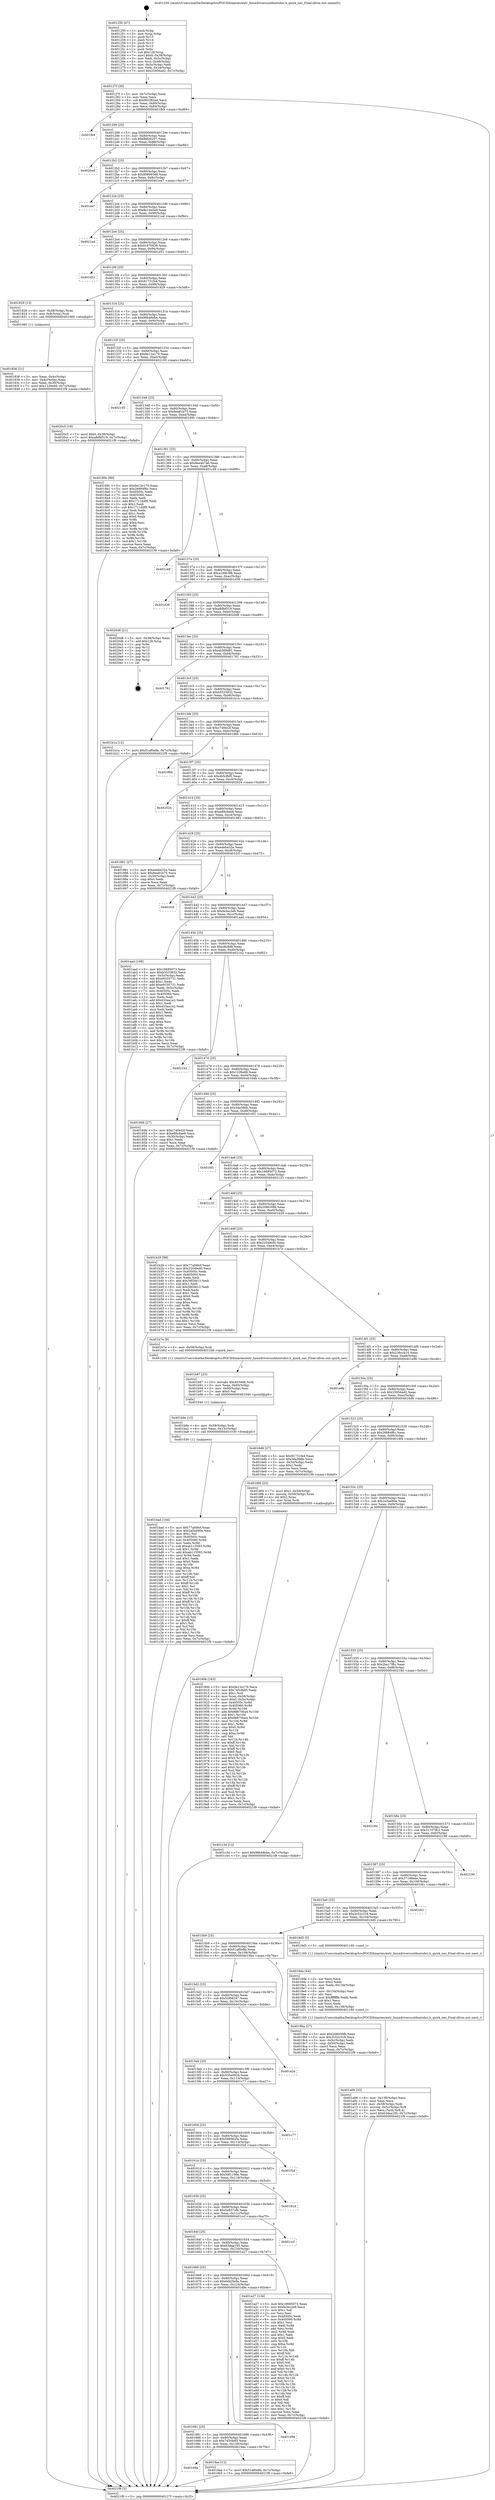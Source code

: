 digraph "0x401250" {
  label = "0x401250 (/mnt/c/Users/mathe/Desktop/tcc/POCII/binaries/extr_linuxdriversusbhostohci.h_quirk_nec_Final-ollvm.out::main(0))"
  labelloc = "t"
  node[shape=record]

  Entry [label="",width=0.3,height=0.3,shape=circle,fillcolor=black,style=filled]
  "0x40127f" [label="{
     0x40127f [26]\l
     | [instrs]\l
     &nbsp;&nbsp;0x40127f \<+3\>: mov -0x7c(%rbp),%eax\l
     &nbsp;&nbsp;0x401282 \<+2\>: mov %eax,%ecx\l
     &nbsp;&nbsp;0x401284 \<+6\>: sub $0x801f82ed,%ecx\l
     &nbsp;&nbsp;0x40128a \<+3\>: mov %eax,-0x80(%rbp)\l
     &nbsp;&nbsp;0x40128d \<+6\>: mov %ecx,-0x84(%rbp)\l
     &nbsp;&nbsp;0x401293 \<+6\>: je 0000000000401fb9 \<main+0xd69\>\l
  }"]
  "0x401fb9" [label="{
     0x401fb9\l
  }", style=dashed]
  "0x401299" [label="{
     0x401299 [25]\l
     | [instrs]\l
     &nbsp;&nbsp;0x401299 \<+5\>: jmp 000000000040129e \<main+0x4e\>\l
     &nbsp;&nbsp;0x40129e \<+3\>: mov -0x80(%rbp),%eax\l
     &nbsp;&nbsp;0x4012a1 \<+5\>: sub $0x86f26207,%eax\l
     &nbsp;&nbsp;0x4012a6 \<+6\>: mov %eax,-0x88(%rbp)\l
     &nbsp;&nbsp;0x4012ac \<+6\>: je 00000000004020ed \<main+0xe9d\>\l
  }"]
  Exit [label="",width=0.3,height=0.3,shape=circle,fillcolor=black,style=filled,peripheries=2]
  "0x4020ed" [label="{
     0x4020ed\l
  }", style=dashed]
  "0x4012b2" [label="{
     0x4012b2 [25]\l
     | [instrs]\l
     &nbsp;&nbsp;0x4012b2 \<+5\>: jmp 00000000004012b7 \<main+0x67\>\l
     &nbsp;&nbsp;0x4012b7 \<+3\>: mov -0x80(%rbp),%eax\l
     &nbsp;&nbsp;0x4012ba \<+5\>: sub $0x898993d8,%eax\l
     &nbsp;&nbsp;0x4012bf \<+6\>: mov %eax,-0x8c(%rbp)\l
     &nbsp;&nbsp;0x4012c5 \<+6\>: je 0000000000401ea7 \<main+0xc57\>\l
  }"]
  "0x401bad" [label="{
     0x401bad [144]\l
     | [instrs]\l
     &nbsp;&nbsp;0x401bad \<+5\>: mov $0x77af49cf,%eax\l
     &nbsp;&nbsp;0x401bb2 \<+5\>: mov $0x2a5a490e,%esi\l
     &nbsp;&nbsp;0x401bb7 \<+2\>: mov $0x1,%cl\l
     &nbsp;&nbsp;0x401bb9 \<+7\>: mov 0x40505c,%edx\l
     &nbsp;&nbsp;0x401bc0 \<+8\>: mov 0x405060,%r8d\l
     &nbsp;&nbsp;0x401bc8 \<+3\>: mov %edx,%r9d\l
     &nbsp;&nbsp;0x401bcb \<+7\>: sub $0xab115593,%r9d\l
     &nbsp;&nbsp;0x401bd2 \<+4\>: sub $0x1,%r9d\l
     &nbsp;&nbsp;0x401bd6 \<+7\>: add $0xab115593,%r9d\l
     &nbsp;&nbsp;0x401bdd \<+4\>: imul %r9d,%edx\l
     &nbsp;&nbsp;0x401be1 \<+3\>: and $0x1,%edx\l
     &nbsp;&nbsp;0x401be4 \<+3\>: cmp $0x0,%edx\l
     &nbsp;&nbsp;0x401be7 \<+4\>: sete %r10b\l
     &nbsp;&nbsp;0x401beb \<+4\>: cmp $0xa,%r8d\l
     &nbsp;&nbsp;0x401bef \<+4\>: setl %r11b\l
     &nbsp;&nbsp;0x401bf3 \<+3\>: mov %r10b,%bl\l
     &nbsp;&nbsp;0x401bf6 \<+3\>: xor $0xff,%bl\l
     &nbsp;&nbsp;0x401bf9 \<+3\>: mov %r11b,%r14b\l
     &nbsp;&nbsp;0x401bfc \<+4\>: xor $0xff,%r14b\l
     &nbsp;&nbsp;0x401c00 \<+3\>: xor $0x1,%cl\l
     &nbsp;&nbsp;0x401c03 \<+3\>: mov %bl,%r15b\l
     &nbsp;&nbsp;0x401c06 \<+4\>: and $0xff,%r15b\l
     &nbsp;&nbsp;0x401c0a \<+3\>: and %cl,%r10b\l
     &nbsp;&nbsp;0x401c0d \<+3\>: mov %r14b,%r12b\l
     &nbsp;&nbsp;0x401c10 \<+4\>: and $0xff,%r12b\l
     &nbsp;&nbsp;0x401c14 \<+3\>: and %cl,%r11b\l
     &nbsp;&nbsp;0x401c17 \<+3\>: or %r10b,%r15b\l
     &nbsp;&nbsp;0x401c1a \<+3\>: or %r11b,%r12b\l
     &nbsp;&nbsp;0x401c1d \<+3\>: xor %r12b,%r15b\l
     &nbsp;&nbsp;0x401c20 \<+3\>: or %r14b,%bl\l
     &nbsp;&nbsp;0x401c23 \<+3\>: xor $0xff,%bl\l
     &nbsp;&nbsp;0x401c26 \<+3\>: or $0x1,%cl\l
     &nbsp;&nbsp;0x401c29 \<+2\>: and %cl,%bl\l
     &nbsp;&nbsp;0x401c2b \<+3\>: or %bl,%r15b\l
     &nbsp;&nbsp;0x401c2e \<+4\>: test $0x1,%r15b\l
     &nbsp;&nbsp;0x401c32 \<+3\>: cmovne %esi,%eax\l
     &nbsp;&nbsp;0x401c35 \<+3\>: mov %eax,-0x7c(%rbp)\l
     &nbsp;&nbsp;0x401c38 \<+5\>: jmp 00000000004021f9 \<main+0xfa9\>\l
  }"]
  "0x401ea7" [label="{
     0x401ea7\l
  }", style=dashed]
  "0x4012cb" [label="{
     0x4012cb [25]\l
     | [instrs]\l
     &nbsp;&nbsp;0x4012cb \<+5\>: jmp 00000000004012d0 \<main+0x80\>\l
     &nbsp;&nbsp;0x4012d0 \<+3\>: mov -0x80(%rbp),%eax\l
     &nbsp;&nbsp;0x4012d3 \<+5\>: sub $0x8e14e5e9,%eax\l
     &nbsp;&nbsp;0x4012d8 \<+6\>: mov %eax,-0x90(%rbp)\l
     &nbsp;&nbsp;0x4012de \<+6\>: je 00000000004021ed \<main+0xf9d\>\l
  }"]
  "0x401b9e" [label="{
     0x401b9e [15]\l
     | [instrs]\l
     &nbsp;&nbsp;0x401b9e \<+4\>: mov -0x58(%rbp),%rdi\l
     &nbsp;&nbsp;0x401ba2 \<+6\>: mov %eax,-0x13c(%rbp)\l
     &nbsp;&nbsp;0x401ba8 \<+5\>: call 0000000000401030 \<free@plt\>\l
     | [calls]\l
     &nbsp;&nbsp;0x401030 \{1\} (unknown)\l
  }"]
  "0x4021ed" [label="{
     0x4021ed\l
  }", style=dashed]
  "0x4012e4" [label="{
     0x4012e4 [25]\l
     | [instrs]\l
     &nbsp;&nbsp;0x4012e4 \<+5\>: jmp 00000000004012e9 \<main+0x99\>\l
     &nbsp;&nbsp;0x4012e9 \<+3\>: mov -0x80(%rbp),%eax\l
     &nbsp;&nbsp;0x4012ec \<+5\>: sub $0x91670939,%eax\l
     &nbsp;&nbsp;0x4012f1 \<+6\>: mov %eax,-0x94(%rbp)\l
     &nbsp;&nbsp;0x4012f7 \<+6\>: je 0000000000401d51 \<main+0xb01\>\l
  }"]
  "0x401b87" [label="{
     0x401b87 [23]\l
     | [instrs]\l
     &nbsp;&nbsp;0x401b87 \<+10\>: movabs $0x4030d6,%rdi\l
     &nbsp;&nbsp;0x401b91 \<+3\>: mov %eax,-0x60(%rbp)\l
     &nbsp;&nbsp;0x401b94 \<+3\>: mov -0x60(%rbp),%esi\l
     &nbsp;&nbsp;0x401b97 \<+2\>: mov $0x0,%al\l
     &nbsp;&nbsp;0x401b99 \<+5\>: call 0000000000401040 \<printf@plt\>\l
     | [calls]\l
     &nbsp;&nbsp;0x401040 \{1\} (unknown)\l
  }"]
  "0x401d51" [label="{
     0x401d51\l
  }", style=dashed]
  "0x4012fd" [label="{
     0x4012fd [25]\l
     | [instrs]\l
     &nbsp;&nbsp;0x4012fd \<+5\>: jmp 0000000000401302 \<main+0xb2\>\l
     &nbsp;&nbsp;0x401302 \<+3\>: mov -0x80(%rbp),%eax\l
     &nbsp;&nbsp;0x401305 \<+5\>: sub $0x91731fe4,%eax\l
     &nbsp;&nbsp;0x40130a \<+6\>: mov %eax,-0x98(%rbp)\l
     &nbsp;&nbsp;0x401310 \<+6\>: je 0000000000401829 \<main+0x5d9\>\l
  }"]
  "0x401a06" [label="{
     0x401a06 [33]\l
     | [instrs]\l
     &nbsp;&nbsp;0x401a06 \<+6\>: mov -0x138(%rbp),%ecx\l
     &nbsp;&nbsp;0x401a0c \<+3\>: imul %eax,%ecx\l
     &nbsp;&nbsp;0x401a0f \<+4\>: mov -0x58(%rbp),%rdi\l
     &nbsp;&nbsp;0x401a13 \<+4\>: movslq -0x5c(%rbp),%r8\l
     &nbsp;&nbsp;0x401a17 \<+4\>: mov %ecx,(%rdi,%r8,4)\l
     &nbsp;&nbsp;0x401a1b \<+7\>: movl $0x63daa195,-0x7c(%rbp)\l
     &nbsp;&nbsp;0x401a22 \<+5\>: jmp 00000000004021f9 \<main+0xfa9\>\l
  }"]
  "0x401829" [label="{
     0x401829 [13]\l
     | [instrs]\l
     &nbsp;&nbsp;0x401829 \<+4\>: mov -0x48(%rbp),%rax\l
     &nbsp;&nbsp;0x40182d \<+4\>: mov 0x8(%rax),%rdi\l
     &nbsp;&nbsp;0x401831 \<+5\>: call 0000000000401060 \<atoi@plt\>\l
     | [calls]\l
     &nbsp;&nbsp;0x401060 \{1\} (unknown)\l
  }"]
  "0x401316" [label="{
     0x401316 [25]\l
     | [instrs]\l
     &nbsp;&nbsp;0x401316 \<+5\>: jmp 000000000040131b \<main+0xcb\>\l
     &nbsp;&nbsp;0x40131b \<+3\>: mov -0x80(%rbp),%eax\l
     &nbsp;&nbsp;0x40131e \<+5\>: sub $0x98b48ebe,%eax\l
     &nbsp;&nbsp;0x401323 \<+6\>: mov %eax,-0x9c(%rbp)\l
     &nbsp;&nbsp;0x401329 \<+6\>: je 00000000004020c5 \<main+0xe75\>\l
  }"]
  "0x4019da" [label="{
     0x4019da [44]\l
     | [instrs]\l
     &nbsp;&nbsp;0x4019da \<+2\>: xor %ecx,%ecx\l
     &nbsp;&nbsp;0x4019dc \<+5\>: mov $0x2,%edx\l
     &nbsp;&nbsp;0x4019e1 \<+6\>: mov %edx,-0x134(%rbp)\l
     &nbsp;&nbsp;0x4019e7 \<+1\>: cltd\l
     &nbsp;&nbsp;0x4019e8 \<+6\>: mov -0x134(%rbp),%esi\l
     &nbsp;&nbsp;0x4019ee \<+2\>: idiv %esi\l
     &nbsp;&nbsp;0x4019f0 \<+6\>: imul $0xfffffffe,%edx,%edx\l
     &nbsp;&nbsp;0x4019f6 \<+3\>: sub $0x1,%ecx\l
     &nbsp;&nbsp;0x4019f9 \<+2\>: sub %ecx,%edx\l
     &nbsp;&nbsp;0x4019fb \<+6\>: mov %edx,-0x138(%rbp)\l
     &nbsp;&nbsp;0x401a01 \<+5\>: call 0000000000401160 \<next_i\>\l
     | [calls]\l
     &nbsp;&nbsp;0x401160 \{1\} (/mnt/c/Users/mathe/Desktop/tcc/POCII/binaries/extr_linuxdriversusbhostohci.h_quirk_nec_Final-ollvm.out::next_i)\l
  }"]
  "0x4020c5" [label="{
     0x4020c5 [19]\l
     | [instrs]\l
     &nbsp;&nbsp;0x4020c5 \<+7\>: movl $0x0,-0x38(%rbp)\l
     &nbsp;&nbsp;0x4020cc \<+7\>: movl $0xa8dbf519,-0x7c(%rbp)\l
     &nbsp;&nbsp;0x4020d3 \<+5\>: jmp 00000000004021f9 \<main+0xfa9\>\l
  }"]
  "0x40132f" [label="{
     0x40132f [25]\l
     | [instrs]\l
     &nbsp;&nbsp;0x40132f \<+5\>: jmp 0000000000401334 \<main+0xe4\>\l
     &nbsp;&nbsp;0x401334 \<+3\>: mov -0x80(%rbp),%eax\l
     &nbsp;&nbsp;0x401337 \<+5\>: sub $0x9e12e179,%eax\l
     &nbsp;&nbsp;0x40133c \<+6\>: mov %eax,-0xa0(%rbp)\l
     &nbsp;&nbsp;0x401342 \<+6\>: je 0000000000402105 \<main+0xeb5\>\l
  }"]
  "0x40169a" [label="{
     0x40169a\l
  }", style=dashed]
  "0x402105" [label="{
     0x402105\l
  }", style=dashed]
  "0x401348" [label="{
     0x401348 [25]\l
     | [instrs]\l
     &nbsp;&nbsp;0x401348 \<+5\>: jmp 000000000040134d \<main+0xfd\>\l
     &nbsp;&nbsp;0x40134d \<+3\>: mov -0x80(%rbp),%eax\l
     &nbsp;&nbsp;0x401350 \<+5\>: sub $0x9ea81b75,%eax\l
     &nbsp;&nbsp;0x401355 \<+6\>: mov %eax,-0xa4(%rbp)\l
     &nbsp;&nbsp;0x40135b \<+6\>: je 000000000040189c \<main+0x64c\>\l
  }"]
  "0x4019ae" [label="{
     0x4019ae [12]\l
     | [instrs]\l
     &nbsp;&nbsp;0x4019ae \<+7\>: movl $0x51af0e8b,-0x7c(%rbp)\l
     &nbsp;&nbsp;0x4019b5 \<+5\>: jmp 00000000004021f9 \<main+0xfa9\>\l
  }"]
  "0x40189c" [label="{
     0x40189c [88]\l
     | [instrs]\l
     &nbsp;&nbsp;0x40189c \<+5\>: mov $0x9e12e179,%eax\l
     &nbsp;&nbsp;0x4018a1 \<+5\>: mov $0x26884f6c,%ecx\l
     &nbsp;&nbsp;0x4018a6 \<+7\>: mov 0x40505c,%edx\l
     &nbsp;&nbsp;0x4018ad \<+7\>: mov 0x405060,%esi\l
     &nbsp;&nbsp;0x4018b4 \<+2\>: mov %edx,%edi\l
     &nbsp;&nbsp;0x4018b6 \<+6\>: add $0x1711ddf9,%edi\l
     &nbsp;&nbsp;0x4018bc \<+3\>: sub $0x1,%edi\l
     &nbsp;&nbsp;0x4018bf \<+6\>: sub $0x1711ddf9,%edi\l
     &nbsp;&nbsp;0x4018c5 \<+3\>: imul %edi,%edx\l
     &nbsp;&nbsp;0x4018c8 \<+3\>: and $0x1,%edx\l
     &nbsp;&nbsp;0x4018cb \<+3\>: cmp $0x0,%edx\l
     &nbsp;&nbsp;0x4018ce \<+4\>: sete %r8b\l
     &nbsp;&nbsp;0x4018d2 \<+3\>: cmp $0xa,%esi\l
     &nbsp;&nbsp;0x4018d5 \<+4\>: setl %r9b\l
     &nbsp;&nbsp;0x4018d9 \<+3\>: mov %r8b,%r10b\l
     &nbsp;&nbsp;0x4018dc \<+3\>: and %r9b,%r10b\l
     &nbsp;&nbsp;0x4018df \<+3\>: xor %r9b,%r8b\l
     &nbsp;&nbsp;0x4018e2 \<+3\>: or %r8b,%r10b\l
     &nbsp;&nbsp;0x4018e5 \<+4\>: test $0x1,%r10b\l
     &nbsp;&nbsp;0x4018e9 \<+3\>: cmovne %ecx,%eax\l
     &nbsp;&nbsp;0x4018ec \<+3\>: mov %eax,-0x7c(%rbp)\l
     &nbsp;&nbsp;0x4018ef \<+5\>: jmp 00000000004021f9 \<main+0xfa9\>\l
  }"]
  "0x401361" [label="{
     0x401361 [25]\l
     | [instrs]\l
     &nbsp;&nbsp;0x401361 \<+5\>: jmp 0000000000401366 \<main+0x116\>\l
     &nbsp;&nbsp;0x401366 \<+3\>: mov -0x80(%rbp),%eax\l
     &nbsp;&nbsp;0x401369 \<+5\>: sub $0x9ee4b7a6,%eax\l
     &nbsp;&nbsp;0x40136e \<+6\>: mov %eax,-0xa8(%rbp)\l
     &nbsp;&nbsp;0x401374 \<+6\>: je 0000000000401c49 \<main+0x9f9\>\l
  }"]
  "0x401681" [label="{
     0x401681 [25]\l
     | [instrs]\l
     &nbsp;&nbsp;0x401681 \<+5\>: jmp 0000000000401686 \<main+0x436\>\l
     &nbsp;&nbsp;0x401686 \<+3\>: mov -0x80(%rbp),%eax\l
     &nbsp;&nbsp;0x401689 \<+5\>: sub $0x745cfe85,%eax\l
     &nbsp;&nbsp;0x40168e \<+6\>: mov %eax,-0x128(%rbp)\l
     &nbsp;&nbsp;0x401694 \<+6\>: je 00000000004019ae \<main+0x75e\>\l
  }"]
  "0x401c49" [label="{
     0x401c49\l
  }", style=dashed]
  "0x40137a" [label="{
     0x40137a [25]\l
     | [instrs]\l
     &nbsp;&nbsp;0x40137a \<+5\>: jmp 000000000040137f \<main+0x12f\>\l
     &nbsp;&nbsp;0x40137f \<+3\>: mov -0x80(%rbp),%eax\l
     &nbsp;&nbsp;0x401382 \<+5\>: sub $0xa188b3f8,%eax\l
     &nbsp;&nbsp;0x401387 \<+6\>: mov %eax,-0xac(%rbp)\l
     &nbsp;&nbsp;0x40138d \<+6\>: je 0000000000401d36 \<main+0xae6\>\l
  }"]
  "0x401d9e" [label="{
     0x401d9e\l
  }", style=dashed]
  "0x401d36" [label="{
     0x401d36\l
  }", style=dashed]
  "0x401393" [label="{
     0x401393 [25]\l
     | [instrs]\l
     &nbsp;&nbsp;0x401393 \<+5\>: jmp 0000000000401398 \<main+0x148\>\l
     &nbsp;&nbsp;0x401398 \<+3\>: mov -0x80(%rbp),%eax\l
     &nbsp;&nbsp;0x40139b \<+5\>: sub $0xa8dbf519,%eax\l
     &nbsp;&nbsp;0x4013a0 \<+6\>: mov %eax,-0xb0(%rbp)\l
     &nbsp;&nbsp;0x4013a6 \<+6\>: je 00000000004020d8 \<main+0xe88\>\l
  }"]
  "0x401668" [label="{
     0x401668 [25]\l
     | [instrs]\l
     &nbsp;&nbsp;0x401668 \<+5\>: jmp 000000000040166d \<main+0x41d\>\l
     &nbsp;&nbsp;0x40166d \<+3\>: mov -0x80(%rbp),%eax\l
     &nbsp;&nbsp;0x401670 \<+5\>: sub $0x6d42fe9a,%eax\l
     &nbsp;&nbsp;0x401675 \<+6\>: mov %eax,-0x124(%rbp)\l
     &nbsp;&nbsp;0x40167b \<+6\>: je 0000000000401d9e \<main+0xb4e\>\l
  }"]
  "0x4020d8" [label="{
     0x4020d8 [21]\l
     | [instrs]\l
     &nbsp;&nbsp;0x4020d8 \<+3\>: mov -0x38(%rbp),%eax\l
     &nbsp;&nbsp;0x4020db \<+7\>: add $0x128,%rsp\l
     &nbsp;&nbsp;0x4020e2 \<+1\>: pop %rbx\l
     &nbsp;&nbsp;0x4020e3 \<+2\>: pop %r12\l
     &nbsp;&nbsp;0x4020e5 \<+2\>: pop %r13\l
     &nbsp;&nbsp;0x4020e7 \<+2\>: pop %r14\l
     &nbsp;&nbsp;0x4020e9 \<+2\>: pop %r15\l
     &nbsp;&nbsp;0x4020eb \<+1\>: pop %rbp\l
     &nbsp;&nbsp;0x4020ec \<+1\>: ret\l
  }"]
  "0x4013ac" [label="{
     0x4013ac [25]\l
     | [instrs]\l
     &nbsp;&nbsp;0x4013ac \<+5\>: jmp 00000000004013b1 \<main+0x161\>\l
     &nbsp;&nbsp;0x4013b1 \<+3\>: mov -0x80(%rbp),%eax\l
     &nbsp;&nbsp;0x4013b4 \<+5\>: sub $0xab369d81,%eax\l
     &nbsp;&nbsp;0x4013b9 \<+6\>: mov %eax,-0xb4(%rbp)\l
     &nbsp;&nbsp;0x4013bf \<+6\>: je 0000000000401781 \<main+0x531\>\l
  }"]
  "0x401a27" [label="{
     0x401a27 [134]\l
     | [instrs]\l
     &nbsp;&nbsp;0x401a27 \<+5\>: mov $0x16685073,%eax\l
     &nbsp;&nbsp;0x401a2c \<+5\>: mov $0xfe3ec2e9,%ecx\l
     &nbsp;&nbsp;0x401a31 \<+2\>: mov $0x1,%dl\l
     &nbsp;&nbsp;0x401a33 \<+2\>: xor %esi,%esi\l
     &nbsp;&nbsp;0x401a35 \<+7\>: mov 0x40505c,%edi\l
     &nbsp;&nbsp;0x401a3c \<+8\>: mov 0x405060,%r8d\l
     &nbsp;&nbsp;0x401a44 \<+3\>: sub $0x1,%esi\l
     &nbsp;&nbsp;0x401a47 \<+3\>: mov %edi,%r9d\l
     &nbsp;&nbsp;0x401a4a \<+3\>: add %esi,%r9d\l
     &nbsp;&nbsp;0x401a4d \<+4\>: imul %r9d,%edi\l
     &nbsp;&nbsp;0x401a51 \<+3\>: and $0x1,%edi\l
     &nbsp;&nbsp;0x401a54 \<+3\>: cmp $0x0,%edi\l
     &nbsp;&nbsp;0x401a57 \<+4\>: sete %r10b\l
     &nbsp;&nbsp;0x401a5b \<+4\>: cmp $0xa,%r8d\l
     &nbsp;&nbsp;0x401a5f \<+4\>: setl %r11b\l
     &nbsp;&nbsp;0x401a63 \<+3\>: mov %r10b,%bl\l
     &nbsp;&nbsp;0x401a66 \<+3\>: xor $0xff,%bl\l
     &nbsp;&nbsp;0x401a69 \<+3\>: mov %r11b,%r14b\l
     &nbsp;&nbsp;0x401a6c \<+4\>: xor $0xff,%r14b\l
     &nbsp;&nbsp;0x401a70 \<+3\>: xor $0x0,%dl\l
     &nbsp;&nbsp;0x401a73 \<+3\>: mov %bl,%r15b\l
     &nbsp;&nbsp;0x401a76 \<+4\>: and $0x0,%r15b\l
     &nbsp;&nbsp;0x401a7a \<+3\>: and %dl,%r10b\l
     &nbsp;&nbsp;0x401a7d \<+3\>: mov %r14b,%r12b\l
     &nbsp;&nbsp;0x401a80 \<+4\>: and $0x0,%r12b\l
     &nbsp;&nbsp;0x401a84 \<+3\>: and %dl,%r11b\l
     &nbsp;&nbsp;0x401a87 \<+3\>: or %r10b,%r15b\l
     &nbsp;&nbsp;0x401a8a \<+3\>: or %r11b,%r12b\l
     &nbsp;&nbsp;0x401a8d \<+3\>: xor %r12b,%r15b\l
     &nbsp;&nbsp;0x401a90 \<+3\>: or %r14b,%bl\l
     &nbsp;&nbsp;0x401a93 \<+3\>: xor $0xff,%bl\l
     &nbsp;&nbsp;0x401a96 \<+3\>: or $0x0,%dl\l
     &nbsp;&nbsp;0x401a99 \<+2\>: and %dl,%bl\l
     &nbsp;&nbsp;0x401a9b \<+3\>: or %bl,%r15b\l
     &nbsp;&nbsp;0x401a9e \<+4\>: test $0x1,%r15b\l
     &nbsp;&nbsp;0x401aa2 \<+3\>: cmovne %ecx,%eax\l
     &nbsp;&nbsp;0x401aa5 \<+3\>: mov %eax,-0x7c(%rbp)\l
     &nbsp;&nbsp;0x401aa8 \<+5\>: jmp 00000000004021f9 \<main+0xfa9\>\l
  }"]
  "0x401781" [label="{
     0x401781\l
  }", style=dashed]
  "0x4013c5" [label="{
     0x4013c5 [25]\l
     | [instrs]\l
     &nbsp;&nbsp;0x4013c5 \<+5\>: jmp 00000000004013ca \<main+0x17a\>\l
     &nbsp;&nbsp;0x4013ca \<+3\>: mov -0x80(%rbp),%eax\l
     &nbsp;&nbsp;0x4013cd \<+5\>: sub $0xb5533832,%eax\l
     &nbsp;&nbsp;0x4013d2 \<+6\>: mov %eax,-0xb8(%rbp)\l
     &nbsp;&nbsp;0x4013d8 \<+6\>: je 0000000000401b1a \<main+0x8ca\>\l
  }"]
  "0x40164f" [label="{
     0x40164f [25]\l
     | [instrs]\l
     &nbsp;&nbsp;0x40164f \<+5\>: jmp 0000000000401654 \<main+0x404\>\l
     &nbsp;&nbsp;0x401654 \<+3\>: mov -0x80(%rbp),%eax\l
     &nbsp;&nbsp;0x401657 \<+5\>: sub $0x63daa195,%eax\l
     &nbsp;&nbsp;0x40165c \<+6\>: mov %eax,-0x120(%rbp)\l
     &nbsp;&nbsp;0x401662 \<+6\>: je 0000000000401a27 \<main+0x7d7\>\l
  }"]
  "0x401b1a" [label="{
     0x401b1a [12]\l
     | [instrs]\l
     &nbsp;&nbsp;0x401b1a \<+7\>: movl $0x51af0e8b,-0x7c(%rbp)\l
     &nbsp;&nbsp;0x401b21 \<+5\>: jmp 00000000004021f9 \<main+0xfa9\>\l
  }"]
  "0x4013de" [label="{
     0x4013de [25]\l
     | [instrs]\l
     &nbsp;&nbsp;0x4013de \<+5\>: jmp 00000000004013e3 \<main+0x193\>\l
     &nbsp;&nbsp;0x4013e3 \<+3\>: mov -0x80(%rbp),%eax\l
     &nbsp;&nbsp;0x4013e6 \<+5\>: sub $0xc74f442f,%eax\l
     &nbsp;&nbsp;0x4013eb \<+6\>: mov %eax,-0xbc(%rbp)\l
     &nbsp;&nbsp;0x4013f1 \<+6\>: je 0000000000401866 \<main+0x616\>\l
  }"]
  "0x401ccf" [label="{
     0x401ccf\l
  }", style=dashed]
  "0x401866" [label="{
     0x401866\l
  }", style=dashed]
  "0x4013f7" [label="{
     0x4013f7 [25]\l
     | [instrs]\l
     &nbsp;&nbsp;0x4013f7 \<+5\>: jmp 00000000004013fc \<main+0x1ac\>\l
     &nbsp;&nbsp;0x4013fc \<+3\>: mov -0x80(%rbp),%eax\l
     &nbsp;&nbsp;0x4013ff \<+5\>: sub $0xdb5cfbf5,%eax\l
     &nbsp;&nbsp;0x401404 \<+6\>: mov %eax,-0xc0(%rbp)\l
     &nbsp;&nbsp;0x40140a \<+6\>: je 0000000000402024 \<main+0xdd4\>\l
  }"]
  "0x401636" [label="{
     0x401636 [25]\l
     | [instrs]\l
     &nbsp;&nbsp;0x401636 \<+5\>: jmp 000000000040163b \<main+0x3eb\>\l
     &nbsp;&nbsp;0x40163b \<+3\>: mov -0x80(%rbp),%eax\l
     &nbsp;&nbsp;0x40163e \<+5\>: sub $0x5a937cfb,%eax\l
     &nbsp;&nbsp;0x401643 \<+6\>: mov %eax,-0x11c(%rbp)\l
     &nbsp;&nbsp;0x401649 \<+6\>: je 0000000000401ccf \<main+0xa7f\>\l
  }"]
  "0x402024" [label="{
     0x402024\l
  }", style=dashed]
  "0x401410" [label="{
     0x401410 [25]\l
     | [instrs]\l
     &nbsp;&nbsp;0x401410 \<+5\>: jmp 0000000000401415 \<main+0x1c5\>\l
     &nbsp;&nbsp;0x401415 \<+3\>: mov -0x80(%rbp),%eax\l
     &nbsp;&nbsp;0x401418 \<+5\>: sub $0xe89c8ae8,%eax\l
     &nbsp;&nbsp;0x40141d \<+6\>: mov %eax,-0xc4(%rbp)\l
     &nbsp;&nbsp;0x401423 \<+6\>: je 0000000000401881 \<main+0x631\>\l
  }"]
  "0x40181d" [label="{
     0x40181d\l
  }", style=dashed]
  "0x401881" [label="{
     0x401881 [27]\l
     | [instrs]\l
     &nbsp;&nbsp;0x401881 \<+5\>: mov $0xedeb432e,%eax\l
     &nbsp;&nbsp;0x401886 \<+5\>: mov $0x9ea81b75,%ecx\l
     &nbsp;&nbsp;0x40188b \<+3\>: mov -0x30(%rbp),%edx\l
     &nbsp;&nbsp;0x40188e \<+3\>: cmp $0x0,%edx\l
     &nbsp;&nbsp;0x401891 \<+3\>: cmove %ecx,%eax\l
     &nbsp;&nbsp;0x401894 \<+3\>: mov %eax,-0x7c(%rbp)\l
     &nbsp;&nbsp;0x401897 \<+5\>: jmp 00000000004021f9 \<main+0xfa9\>\l
  }"]
  "0x401429" [label="{
     0x401429 [25]\l
     | [instrs]\l
     &nbsp;&nbsp;0x401429 \<+5\>: jmp 000000000040142e \<main+0x1de\>\l
     &nbsp;&nbsp;0x40142e \<+3\>: mov -0x80(%rbp),%eax\l
     &nbsp;&nbsp;0x401431 \<+5\>: sub $0xedeb432e,%eax\l
     &nbsp;&nbsp;0x401436 \<+6\>: mov %eax,-0xc8(%rbp)\l
     &nbsp;&nbsp;0x40143c \<+6\>: je 0000000000401fc5 \<main+0xd75\>\l
  }"]
  "0x40161d" [label="{
     0x40161d [25]\l
     | [instrs]\l
     &nbsp;&nbsp;0x40161d \<+5\>: jmp 0000000000401622 \<main+0x3d2\>\l
     &nbsp;&nbsp;0x401622 \<+3\>: mov -0x80(%rbp),%eax\l
     &nbsp;&nbsp;0x401625 \<+5\>: sub $0x59f1198e,%eax\l
     &nbsp;&nbsp;0x40162a \<+6\>: mov %eax,-0x118(%rbp)\l
     &nbsp;&nbsp;0x401630 \<+6\>: je 000000000040181d \<main+0x5cd\>\l
  }"]
  "0x401fc5" [label="{
     0x401fc5\l
  }", style=dashed]
  "0x401442" [label="{
     0x401442 [25]\l
     | [instrs]\l
     &nbsp;&nbsp;0x401442 \<+5\>: jmp 0000000000401447 \<main+0x1f7\>\l
     &nbsp;&nbsp;0x401447 \<+3\>: mov -0x80(%rbp),%eax\l
     &nbsp;&nbsp;0x40144a \<+5\>: sub $0xfe3ec2e9,%eax\l
     &nbsp;&nbsp;0x40144f \<+6\>: mov %eax,-0xcc(%rbp)\l
     &nbsp;&nbsp;0x401455 \<+6\>: je 0000000000401aad \<main+0x85d\>\l
  }"]
  "0x401f2d" [label="{
     0x401f2d\l
  }", style=dashed]
  "0x401aad" [label="{
     0x401aad [109]\l
     | [instrs]\l
     &nbsp;&nbsp;0x401aad \<+5\>: mov $0x16685073,%eax\l
     &nbsp;&nbsp;0x401ab2 \<+5\>: mov $0xb5533832,%ecx\l
     &nbsp;&nbsp;0x401ab7 \<+3\>: mov -0x5c(%rbp),%edx\l
     &nbsp;&nbsp;0x401aba \<+6\>: sub $0xe9335731,%edx\l
     &nbsp;&nbsp;0x401ac0 \<+3\>: add $0x1,%edx\l
     &nbsp;&nbsp;0x401ac3 \<+6\>: add $0xe9335731,%edx\l
     &nbsp;&nbsp;0x401ac9 \<+3\>: mov %edx,-0x5c(%rbp)\l
     &nbsp;&nbsp;0x401acc \<+7\>: mov 0x40505c,%edx\l
     &nbsp;&nbsp;0x401ad3 \<+7\>: mov 0x405060,%esi\l
     &nbsp;&nbsp;0x401ada \<+2\>: mov %edx,%edi\l
     &nbsp;&nbsp;0x401adc \<+6\>: add $0x433aa1a2,%edi\l
     &nbsp;&nbsp;0x401ae2 \<+3\>: sub $0x1,%edi\l
     &nbsp;&nbsp;0x401ae5 \<+6\>: sub $0x433aa1a2,%edi\l
     &nbsp;&nbsp;0x401aeb \<+3\>: imul %edi,%edx\l
     &nbsp;&nbsp;0x401aee \<+3\>: and $0x1,%edx\l
     &nbsp;&nbsp;0x401af1 \<+3\>: cmp $0x0,%edx\l
     &nbsp;&nbsp;0x401af4 \<+4\>: sete %r8b\l
     &nbsp;&nbsp;0x401af8 \<+3\>: cmp $0xa,%esi\l
     &nbsp;&nbsp;0x401afb \<+4\>: setl %r9b\l
     &nbsp;&nbsp;0x401aff \<+3\>: mov %r8b,%r10b\l
     &nbsp;&nbsp;0x401b02 \<+3\>: and %r9b,%r10b\l
     &nbsp;&nbsp;0x401b05 \<+3\>: xor %r9b,%r8b\l
     &nbsp;&nbsp;0x401b08 \<+3\>: or %r8b,%r10b\l
     &nbsp;&nbsp;0x401b0b \<+4\>: test $0x1,%r10b\l
     &nbsp;&nbsp;0x401b0f \<+3\>: cmovne %ecx,%eax\l
     &nbsp;&nbsp;0x401b12 \<+3\>: mov %eax,-0x7c(%rbp)\l
     &nbsp;&nbsp;0x401b15 \<+5\>: jmp 00000000004021f9 \<main+0xfa9\>\l
  }"]
  "0x40145b" [label="{
     0x40145b [25]\l
     | [instrs]\l
     &nbsp;&nbsp;0x40145b \<+5\>: jmp 0000000000401460 \<main+0x210\>\l
     &nbsp;&nbsp;0x401460 \<+3\>: mov -0x80(%rbp),%eax\l
     &nbsp;&nbsp;0x401463 \<+5\>: sub $0xc6c8db,%eax\l
     &nbsp;&nbsp;0x401468 \<+6\>: mov %eax,-0xd0(%rbp)\l
     &nbsp;&nbsp;0x40146e \<+6\>: je 00000000004021b2 \<main+0xf62\>\l
  }"]
  "0x401604" [label="{
     0x401604 [25]\l
     | [instrs]\l
     &nbsp;&nbsp;0x401604 \<+5\>: jmp 0000000000401609 \<main+0x3b9\>\l
     &nbsp;&nbsp;0x401609 \<+3\>: mov -0x80(%rbp),%eax\l
     &nbsp;&nbsp;0x40160c \<+5\>: sub $0x599562fa,%eax\l
     &nbsp;&nbsp;0x401611 \<+6\>: mov %eax,-0x114(%rbp)\l
     &nbsp;&nbsp;0x401617 \<+6\>: je 0000000000401f2d \<main+0xcdd\>\l
  }"]
  "0x4021b2" [label="{
     0x4021b2\l
  }", style=dashed]
  "0x401474" [label="{
     0x401474 [25]\l
     | [instrs]\l
     &nbsp;&nbsp;0x401474 \<+5\>: jmp 0000000000401479 \<main+0x229\>\l
     &nbsp;&nbsp;0x401479 \<+3\>: mov -0x80(%rbp),%eax\l
     &nbsp;&nbsp;0x40147c \<+5\>: sub $0x1226e66,%eax\l
     &nbsp;&nbsp;0x401481 \<+6\>: mov %eax,-0xd4(%rbp)\l
     &nbsp;&nbsp;0x401487 \<+6\>: je 000000000040184b \<main+0x5fb\>\l
  }"]
  "0x401c77" [label="{
     0x401c77\l
  }", style=dashed]
  "0x40184b" [label="{
     0x40184b [27]\l
     | [instrs]\l
     &nbsp;&nbsp;0x40184b \<+5\>: mov $0xc74f442f,%eax\l
     &nbsp;&nbsp;0x401850 \<+5\>: mov $0xe89c8ae8,%ecx\l
     &nbsp;&nbsp;0x401855 \<+3\>: mov -0x30(%rbp),%edx\l
     &nbsp;&nbsp;0x401858 \<+3\>: cmp $0x1,%edx\l
     &nbsp;&nbsp;0x40185b \<+3\>: cmovl %ecx,%eax\l
     &nbsp;&nbsp;0x40185e \<+3\>: mov %eax,-0x7c(%rbp)\l
     &nbsp;&nbsp;0x401861 \<+5\>: jmp 00000000004021f9 \<main+0xfa9\>\l
  }"]
  "0x40148d" [label="{
     0x40148d [25]\l
     | [instrs]\l
     &nbsp;&nbsp;0x40148d \<+5\>: jmp 0000000000401492 \<main+0x242\>\l
     &nbsp;&nbsp;0x401492 \<+3\>: mov -0x80(%rbp),%eax\l
     &nbsp;&nbsp;0x401495 \<+5\>: sub $0x3da366b,%eax\l
     &nbsp;&nbsp;0x40149a \<+6\>: mov %eax,-0xd8(%rbp)\l
     &nbsp;&nbsp;0x4014a0 \<+6\>: je 00000000004016f1 \<main+0x4a1\>\l
  }"]
  "0x4015eb" [label="{
     0x4015eb [25]\l
     | [instrs]\l
     &nbsp;&nbsp;0x4015eb \<+5\>: jmp 00000000004015f0 \<main+0x3a0\>\l
     &nbsp;&nbsp;0x4015f0 \<+3\>: mov -0x80(%rbp),%eax\l
     &nbsp;&nbsp;0x4015f3 \<+5\>: sub $0x535e0824,%eax\l
     &nbsp;&nbsp;0x4015f8 \<+6\>: mov %eax,-0x110(%rbp)\l
     &nbsp;&nbsp;0x4015fe \<+6\>: je 0000000000401c77 \<main+0xa27\>\l
  }"]
  "0x4016f1" [label="{
     0x4016f1\l
  }", style=dashed]
  "0x4014a6" [label="{
     0x4014a6 [25]\l
     | [instrs]\l
     &nbsp;&nbsp;0x4014a6 \<+5\>: jmp 00000000004014ab \<main+0x25b\>\l
     &nbsp;&nbsp;0x4014ab \<+3\>: mov -0x80(%rbp),%eax\l
     &nbsp;&nbsp;0x4014ae \<+5\>: sub $0x16685073,%eax\l
     &nbsp;&nbsp;0x4014b3 \<+6\>: mov %eax,-0xdc(%rbp)\l
     &nbsp;&nbsp;0x4014b9 \<+6\>: je 0000000000402133 \<main+0xee3\>\l
  }"]
  "0x401e2e" [label="{
     0x401e2e\l
  }", style=dashed]
  "0x402133" [label="{
     0x402133\l
  }", style=dashed]
  "0x4014bf" [label="{
     0x4014bf [25]\l
     | [instrs]\l
     &nbsp;&nbsp;0x4014bf \<+5\>: jmp 00000000004014c4 \<main+0x274\>\l
     &nbsp;&nbsp;0x4014c4 \<+3\>: mov -0x80(%rbp),%eax\l
     &nbsp;&nbsp;0x4014c7 \<+5\>: sub $0x208030fb,%eax\l
     &nbsp;&nbsp;0x4014cc \<+6\>: mov %eax,-0xe0(%rbp)\l
     &nbsp;&nbsp;0x4014d2 \<+6\>: je 0000000000401b26 \<main+0x8d6\>\l
  }"]
  "0x4015d2" [label="{
     0x4015d2 [25]\l
     | [instrs]\l
     &nbsp;&nbsp;0x4015d2 \<+5\>: jmp 00000000004015d7 \<main+0x387\>\l
     &nbsp;&nbsp;0x4015d7 \<+3\>: mov -0x80(%rbp),%eax\l
     &nbsp;&nbsp;0x4015da \<+5\>: sub $0x52f08247,%eax\l
     &nbsp;&nbsp;0x4015df \<+6\>: mov %eax,-0x10c(%rbp)\l
     &nbsp;&nbsp;0x4015e5 \<+6\>: je 0000000000401e2e \<main+0xbde\>\l
  }"]
  "0x401b26" [label="{
     0x401b26 [88]\l
     | [instrs]\l
     &nbsp;&nbsp;0x401b26 \<+5\>: mov $0x77af49cf,%eax\l
     &nbsp;&nbsp;0x401b2b \<+5\>: mov $0x2204fed0,%ecx\l
     &nbsp;&nbsp;0x401b30 \<+7\>: mov 0x40505c,%edx\l
     &nbsp;&nbsp;0x401b37 \<+7\>: mov 0x405060,%esi\l
     &nbsp;&nbsp;0x401b3e \<+2\>: mov %edx,%edi\l
     &nbsp;&nbsp;0x401b40 \<+6\>: add $0x38f2fe13,%edi\l
     &nbsp;&nbsp;0x401b46 \<+3\>: sub $0x1,%edi\l
     &nbsp;&nbsp;0x401b49 \<+6\>: sub $0x38f2fe13,%edi\l
     &nbsp;&nbsp;0x401b4f \<+3\>: imul %edi,%edx\l
     &nbsp;&nbsp;0x401b52 \<+3\>: and $0x1,%edx\l
     &nbsp;&nbsp;0x401b55 \<+3\>: cmp $0x0,%edx\l
     &nbsp;&nbsp;0x401b58 \<+4\>: sete %r8b\l
     &nbsp;&nbsp;0x401b5c \<+3\>: cmp $0xa,%esi\l
     &nbsp;&nbsp;0x401b5f \<+4\>: setl %r9b\l
     &nbsp;&nbsp;0x401b63 \<+3\>: mov %r8b,%r10b\l
     &nbsp;&nbsp;0x401b66 \<+3\>: and %r9b,%r10b\l
     &nbsp;&nbsp;0x401b69 \<+3\>: xor %r9b,%r8b\l
     &nbsp;&nbsp;0x401b6c \<+3\>: or %r8b,%r10b\l
     &nbsp;&nbsp;0x401b6f \<+4\>: test $0x1,%r10b\l
     &nbsp;&nbsp;0x401b73 \<+3\>: cmovne %ecx,%eax\l
     &nbsp;&nbsp;0x401b76 \<+3\>: mov %eax,-0x7c(%rbp)\l
     &nbsp;&nbsp;0x401b79 \<+5\>: jmp 00000000004021f9 \<main+0xfa9\>\l
  }"]
  "0x4014d8" [label="{
     0x4014d8 [25]\l
     | [instrs]\l
     &nbsp;&nbsp;0x4014d8 \<+5\>: jmp 00000000004014dd \<main+0x28d\>\l
     &nbsp;&nbsp;0x4014dd \<+3\>: mov -0x80(%rbp),%eax\l
     &nbsp;&nbsp;0x4014e0 \<+5\>: sub $0x2204fed0,%eax\l
     &nbsp;&nbsp;0x4014e5 \<+6\>: mov %eax,-0xe4(%rbp)\l
     &nbsp;&nbsp;0x4014eb \<+6\>: je 0000000000401b7e \<main+0x92e\>\l
  }"]
  "0x4019ba" [label="{
     0x4019ba [27]\l
     | [instrs]\l
     &nbsp;&nbsp;0x4019ba \<+5\>: mov $0x208030fb,%eax\l
     &nbsp;&nbsp;0x4019bf \<+5\>: mov $0x3c52c318,%ecx\l
     &nbsp;&nbsp;0x4019c4 \<+3\>: mov -0x5c(%rbp),%edx\l
     &nbsp;&nbsp;0x4019c7 \<+3\>: cmp -0x50(%rbp),%edx\l
     &nbsp;&nbsp;0x4019ca \<+3\>: cmovl %ecx,%eax\l
     &nbsp;&nbsp;0x4019cd \<+3\>: mov %eax,-0x7c(%rbp)\l
     &nbsp;&nbsp;0x4019d0 \<+5\>: jmp 00000000004021f9 \<main+0xfa9\>\l
  }"]
  "0x401b7e" [label="{
     0x401b7e [9]\l
     | [instrs]\l
     &nbsp;&nbsp;0x401b7e \<+4\>: mov -0x58(%rbp),%rdi\l
     &nbsp;&nbsp;0x401b82 \<+5\>: call 0000000000401240 \<quirk_nec\>\l
     | [calls]\l
     &nbsp;&nbsp;0x401240 \{1\} (/mnt/c/Users/mathe/Desktop/tcc/POCII/binaries/extr_linuxdriversusbhostohci.h_quirk_nec_Final-ollvm.out::quirk_nec)\l
  }"]
  "0x4014f1" [label="{
     0x4014f1 [25]\l
     | [instrs]\l
     &nbsp;&nbsp;0x4014f1 \<+5\>: jmp 00000000004014f6 \<main+0x2a6\>\l
     &nbsp;&nbsp;0x4014f6 \<+3\>: mov -0x80(%rbp),%eax\l
     &nbsp;&nbsp;0x4014f9 \<+5\>: sub $0x236ccb10,%eax\l
     &nbsp;&nbsp;0x4014fe \<+6\>: mov %eax,-0xe8(%rbp)\l
     &nbsp;&nbsp;0x401504 \<+6\>: je 0000000000401e9b \<main+0xc4b\>\l
  }"]
  "0x4015b9" [label="{
     0x4015b9 [25]\l
     | [instrs]\l
     &nbsp;&nbsp;0x4015b9 \<+5\>: jmp 00000000004015be \<main+0x36e\>\l
     &nbsp;&nbsp;0x4015be \<+3\>: mov -0x80(%rbp),%eax\l
     &nbsp;&nbsp;0x4015c1 \<+5\>: sub $0x51af0e8b,%eax\l
     &nbsp;&nbsp;0x4015c6 \<+6\>: mov %eax,-0x108(%rbp)\l
     &nbsp;&nbsp;0x4015cc \<+6\>: je 00000000004019ba \<main+0x76a\>\l
  }"]
  "0x401e9b" [label="{
     0x401e9b\l
  }", style=dashed]
  "0x40150a" [label="{
     0x40150a [25]\l
     | [instrs]\l
     &nbsp;&nbsp;0x40150a \<+5\>: jmp 000000000040150f \<main+0x2bf\>\l
     &nbsp;&nbsp;0x40150f \<+3\>: mov -0x80(%rbp),%eax\l
     &nbsp;&nbsp;0x401512 \<+5\>: sub $0x25956ad2,%eax\l
     &nbsp;&nbsp;0x401517 \<+6\>: mov %eax,-0xec(%rbp)\l
     &nbsp;&nbsp;0x40151d \<+6\>: je 00000000004016d6 \<main+0x486\>\l
  }"]
  "0x4019d5" [label="{
     0x4019d5 [5]\l
     | [instrs]\l
     &nbsp;&nbsp;0x4019d5 \<+5\>: call 0000000000401160 \<next_i\>\l
     | [calls]\l
     &nbsp;&nbsp;0x401160 \{1\} (/mnt/c/Users/mathe/Desktop/tcc/POCII/binaries/extr_linuxdriversusbhostohci.h_quirk_nec_Final-ollvm.out::next_i)\l
  }"]
  "0x4016d6" [label="{
     0x4016d6 [27]\l
     | [instrs]\l
     &nbsp;&nbsp;0x4016d6 \<+5\>: mov $0x91731fe4,%eax\l
     &nbsp;&nbsp;0x4016db \<+5\>: mov $0x3da366b,%ecx\l
     &nbsp;&nbsp;0x4016e0 \<+3\>: mov -0x34(%rbp),%edx\l
     &nbsp;&nbsp;0x4016e3 \<+3\>: cmp $0x2,%edx\l
     &nbsp;&nbsp;0x4016e6 \<+3\>: cmovne %ecx,%eax\l
     &nbsp;&nbsp;0x4016e9 \<+3\>: mov %eax,-0x7c(%rbp)\l
     &nbsp;&nbsp;0x4016ec \<+5\>: jmp 00000000004021f9 \<main+0xfa9\>\l
  }"]
  "0x401523" [label="{
     0x401523 [25]\l
     | [instrs]\l
     &nbsp;&nbsp;0x401523 \<+5\>: jmp 0000000000401528 \<main+0x2d8\>\l
     &nbsp;&nbsp;0x401528 \<+3\>: mov -0x80(%rbp),%eax\l
     &nbsp;&nbsp;0x40152b \<+5\>: sub $0x26884f6c,%eax\l
     &nbsp;&nbsp;0x401530 \<+6\>: mov %eax,-0xf0(%rbp)\l
     &nbsp;&nbsp;0x401536 \<+6\>: je 00000000004018f4 \<main+0x6a4\>\l
  }"]
  "0x4021f9" [label="{
     0x4021f9 [5]\l
     | [instrs]\l
     &nbsp;&nbsp;0x4021f9 \<+5\>: jmp 000000000040127f \<main+0x2f\>\l
  }"]
  "0x401250" [label="{
     0x401250 [47]\l
     | [instrs]\l
     &nbsp;&nbsp;0x401250 \<+1\>: push %rbp\l
     &nbsp;&nbsp;0x401251 \<+3\>: mov %rsp,%rbp\l
     &nbsp;&nbsp;0x401254 \<+2\>: push %r15\l
     &nbsp;&nbsp;0x401256 \<+2\>: push %r14\l
     &nbsp;&nbsp;0x401258 \<+2\>: push %r13\l
     &nbsp;&nbsp;0x40125a \<+2\>: push %r12\l
     &nbsp;&nbsp;0x40125c \<+1\>: push %rbx\l
     &nbsp;&nbsp;0x40125d \<+7\>: sub $0x128,%rsp\l
     &nbsp;&nbsp;0x401264 \<+7\>: movl $0x0,-0x38(%rbp)\l
     &nbsp;&nbsp;0x40126b \<+3\>: mov %edi,-0x3c(%rbp)\l
     &nbsp;&nbsp;0x40126e \<+4\>: mov %rsi,-0x48(%rbp)\l
     &nbsp;&nbsp;0x401272 \<+3\>: mov -0x3c(%rbp),%edi\l
     &nbsp;&nbsp;0x401275 \<+3\>: mov %edi,-0x34(%rbp)\l
     &nbsp;&nbsp;0x401278 \<+7\>: movl $0x25956ad2,-0x7c(%rbp)\l
  }"]
  "0x401836" [label="{
     0x401836 [21]\l
     | [instrs]\l
     &nbsp;&nbsp;0x401836 \<+3\>: mov %eax,-0x4c(%rbp)\l
     &nbsp;&nbsp;0x401839 \<+3\>: mov -0x4c(%rbp),%eax\l
     &nbsp;&nbsp;0x40183c \<+3\>: mov %eax,-0x30(%rbp)\l
     &nbsp;&nbsp;0x40183f \<+7\>: movl $0x1226e66,-0x7c(%rbp)\l
     &nbsp;&nbsp;0x401846 \<+5\>: jmp 00000000004021f9 \<main+0xfa9\>\l
  }"]
  "0x4015a0" [label="{
     0x4015a0 [25]\l
     | [instrs]\l
     &nbsp;&nbsp;0x4015a0 \<+5\>: jmp 00000000004015a5 \<main+0x355\>\l
     &nbsp;&nbsp;0x4015a5 \<+3\>: mov -0x80(%rbp),%eax\l
     &nbsp;&nbsp;0x4015a8 \<+5\>: sub $0x3c52c318,%eax\l
     &nbsp;&nbsp;0x4015ad \<+6\>: mov %eax,-0x104(%rbp)\l
     &nbsp;&nbsp;0x4015b3 \<+6\>: je 00000000004019d5 \<main+0x785\>\l
  }"]
  "0x4018f4" [label="{
     0x4018f4 [23]\l
     | [instrs]\l
     &nbsp;&nbsp;0x4018f4 \<+7\>: movl $0x1,-0x50(%rbp)\l
     &nbsp;&nbsp;0x4018fb \<+4\>: movslq -0x50(%rbp),%rax\l
     &nbsp;&nbsp;0x4018ff \<+4\>: shl $0x2,%rax\l
     &nbsp;&nbsp;0x401903 \<+3\>: mov %rax,%rdi\l
     &nbsp;&nbsp;0x401906 \<+5\>: call 0000000000401050 \<malloc@plt\>\l
     | [calls]\l
     &nbsp;&nbsp;0x401050 \{1\} (unknown)\l
  }"]
  "0x40153c" [label="{
     0x40153c [25]\l
     | [instrs]\l
     &nbsp;&nbsp;0x40153c \<+5\>: jmp 0000000000401541 \<main+0x2f1\>\l
     &nbsp;&nbsp;0x401541 \<+3\>: mov -0x80(%rbp),%eax\l
     &nbsp;&nbsp;0x401544 \<+5\>: sub $0x2a5a490e,%eax\l
     &nbsp;&nbsp;0x401549 \<+6\>: mov %eax,-0xf4(%rbp)\l
     &nbsp;&nbsp;0x40154f \<+6\>: je 0000000000401c3d \<main+0x9ed\>\l
  }"]
  "0x40190b" [label="{
     0x40190b [163]\l
     | [instrs]\l
     &nbsp;&nbsp;0x40190b \<+5\>: mov $0x9e12e179,%ecx\l
     &nbsp;&nbsp;0x401910 \<+5\>: mov $0x745cfe85,%edx\l
     &nbsp;&nbsp;0x401915 \<+3\>: mov $0x1,%sil\l
     &nbsp;&nbsp;0x401918 \<+4\>: mov %rax,-0x58(%rbp)\l
     &nbsp;&nbsp;0x40191c \<+7\>: movl $0x0,-0x5c(%rbp)\l
     &nbsp;&nbsp;0x401923 \<+8\>: mov 0x40505c,%r8d\l
     &nbsp;&nbsp;0x40192b \<+8\>: mov 0x405060,%r9d\l
     &nbsp;&nbsp;0x401933 \<+3\>: mov %r8d,%r10d\l
     &nbsp;&nbsp;0x401936 \<+7\>: add $0x88870ba4,%r10d\l
     &nbsp;&nbsp;0x40193d \<+4\>: sub $0x1,%r10d\l
     &nbsp;&nbsp;0x401941 \<+7\>: sub $0x88870ba4,%r10d\l
     &nbsp;&nbsp;0x401948 \<+4\>: imul %r10d,%r8d\l
     &nbsp;&nbsp;0x40194c \<+4\>: and $0x1,%r8d\l
     &nbsp;&nbsp;0x401950 \<+4\>: cmp $0x0,%r8d\l
     &nbsp;&nbsp;0x401954 \<+4\>: sete %r11b\l
     &nbsp;&nbsp;0x401958 \<+4\>: cmp $0xa,%r9d\l
     &nbsp;&nbsp;0x40195c \<+3\>: setl %bl\l
     &nbsp;&nbsp;0x40195f \<+3\>: mov %r11b,%r14b\l
     &nbsp;&nbsp;0x401962 \<+4\>: xor $0xff,%r14b\l
     &nbsp;&nbsp;0x401966 \<+3\>: mov %bl,%r15b\l
     &nbsp;&nbsp;0x401969 \<+4\>: xor $0xff,%r15b\l
     &nbsp;&nbsp;0x40196d \<+4\>: xor $0x0,%sil\l
     &nbsp;&nbsp;0x401971 \<+3\>: mov %r14b,%r12b\l
     &nbsp;&nbsp;0x401974 \<+4\>: and $0x0,%r12b\l
     &nbsp;&nbsp;0x401978 \<+3\>: and %sil,%r11b\l
     &nbsp;&nbsp;0x40197b \<+3\>: mov %r15b,%r13b\l
     &nbsp;&nbsp;0x40197e \<+4\>: and $0x0,%r13b\l
     &nbsp;&nbsp;0x401982 \<+3\>: and %sil,%bl\l
     &nbsp;&nbsp;0x401985 \<+3\>: or %r11b,%r12b\l
     &nbsp;&nbsp;0x401988 \<+3\>: or %bl,%r13b\l
     &nbsp;&nbsp;0x40198b \<+3\>: xor %r13b,%r12b\l
     &nbsp;&nbsp;0x40198e \<+3\>: or %r15b,%r14b\l
     &nbsp;&nbsp;0x401991 \<+4\>: xor $0xff,%r14b\l
     &nbsp;&nbsp;0x401995 \<+4\>: or $0x0,%sil\l
     &nbsp;&nbsp;0x401999 \<+3\>: and %sil,%r14b\l
     &nbsp;&nbsp;0x40199c \<+3\>: or %r14b,%r12b\l
     &nbsp;&nbsp;0x40199f \<+4\>: test $0x1,%r12b\l
     &nbsp;&nbsp;0x4019a3 \<+3\>: cmovne %edx,%ecx\l
     &nbsp;&nbsp;0x4019a6 \<+3\>: mov %ecx,-0x7c(%rbp)\l
     &nbsp;&nbsp;0x4019a9 \<+5\>: jmp 00000000004021f9 \<main+0xfa9\>\l
  }"]
  "0x401fd1" [label="{
     0x401fd1\l
  }", style=dashed]
  "0x401c3d" [label="{
     0x401c3d [12]\l
     | [instrs]\l
     &nbsp;&nbsp;0x401c3d \<+7\>: movl $0x98b48ebe,-0x7c(%rbp)\l
     &nbsp;&nbsp;0x401c44 \<+5\>: jmp 00000000004021f9 \<main+0xfa9\>\l
  }"]
  "0x401555" [label="{
     0x401555 [25]\l
     | [instrs]\l
     &nbsp;&nbsp;0x401555 \<+5\>: jmp 000000000040155a \<main+0x30a\>\l
     &nbsp;&nbsp;0x40155a \<+3\>: mov -0x80(%rbp),%eax\l
     &nbsp;&nbsp;0x40155d \<+5\>: sub $0x2ba17f8c,%eax\l
     &nbsp;&nbsp;0x401562 \<+6\>: mov %eax,-0xf8(%rbp)\l
     &nbsp;&nbsp;0x401568 \<+6\>: je 000000000040218d \<main+0xf3d\>\l
  }"]
  "0x401587" [label="{
     0x401587 [25]\l
     | [instrs]\l
     &nbsp;&nbsp;0x401587 \<+5\>: jmp 000000000040158c \<main+0x33c\>\l
     &nbsp;&nbsp;0x40158c \<+3\>: mov -0x80(%rbp),%eax\l
     &nbsp;&nbsp;0x40158f \<+5\>: sub $0x37198eee,%eax\l
     &nbsp;&nbsp;0x401594 \<+6\>: mov %eax,-0x100(%rbp)\l
     &nbsp;&nbsp;0x40159a \<+6\>: je 0000000000401fd1 \<main+0xd81\>\l
  }"]
  "0x40218d" [label="{
     0x40218d\l
  }", style=dashed]
  "0x40156e" [label="{
     0x40156e [25]\l
     | [instrs]\l
     &nbsp;&nbsp;0x40156e \<+5\>: jmp 0000000000401573 \<main+0x323\>\l
     &nbsp;&nbsp;0x401573 \<+3\>: mov -0x80(%rbp),%eax\l
     &nbsp;&nbsp;0x401576 \<+5\>: sub $0x311079c2,%eax\l
     &nbsp;&nbsp;0x40157b \<+6\>: mov %eax,-0xfc(%rbp)\l
     &nbsp;&nbsp;0x401581 \<+6\>: je 0000000000402199 \<main+0xf49\>\l
  }"]
  "0x402199" [label="{
     0x402199\l
  }", style=dashed]
  Entry -> "0x401250" [label=" 1"]
  "0x40127f" -> "0x401fb9" [label=" 0"]
  "0x40127f" -> "0x401299" [label=" 18"]
  "0x4020d8" -> Exit [label=" 1"]
  "0x401299" -> "0x4020ed" [label=" 0"]
  "0x401299" -> "0x4012b2" [label=" 18"]
  "0x4020c5" -> "0x4021f9" [label=" 1"]
  "0x4012b2" -> "0x401ea7" [label=" 0"]
  "0x4012b2" -> "0x4012cb" [label=" 18"]
  "0x401c3d" -> "0x4021f9" [label=" 1"]
  "0x4012cb" -> "0x4021ed" [label=" 0"]
  "0x4012cb" -> "0x4012e4" [label=" 18"]
  "0x401bad" -> "0x4021f9" [label=" 1"]
  "0x4012e4" -> "0x401d51" [label=" 0"]
  "0x4012e4" -> "0x4012fd" [label=" 18"]
  "0x401b9e" -> "0x401bad" [label=" 1"]
  "0x4012fd" -> "0x401829" [label=" 1"]
  "0x4012fd" -> "0x401316" [label=" 17"]
  "0x401b87" -> "0x401b9e" [label=" 1"]
  "0x401316" -> "0x4020c5" [label=" 1"]
  "0x401316" -> "0x40132f" [label=" 16"]
  "0x401b7e" -> "0x401b87" [label=" 1"]
  "0x40132f" -> "0x402105" [label=" 0"]
  "0x40132f" -> "0x401348" [label=" 16"]
  "0x401b26" -> "0x4021f9" [label=" 1"]
  "0x401348" -> "0x40189c" [label=" 1"]
  "0x401348" -> "0x401361" [label=" 15"]
  "0x401b1a" -> "0x4021f9" [label=" 1"]
  "0x401361" -> "0x401c49" [label=" 0"]
  "0x401361" -> "0x40137a" [label=" 15"]
  "0x401a27" -> "0x4021f9" [label=" 1"]
  "0x40137a" -> "0x401d36" [label=" 0"]
  "0x40137a" -> "0x401393" [label=" 15"]
  "0x401a06" -> "0x4021f9" [label=" 1"]
  "0x401393" -> "0x4020d8" [label=" 1"]
  "0x401393" -> "0x4013ac" [label=" 14"]
  "0x4019d5" -> "0x4019da" [label=" 1"]
  "0x4013ac" -> "0x401781" [label=" 0"]
  "0x4013ac" -> "0x4013c5" [label=" 14"]
  "0x4019ba" -> "0x4021f9" [label=" 2"]
  "0x4013c5" -> "0x401b1a" [label=" 1"]
  "0x4013c5" -> "0x4013de" [label=" 13"]
  "0x401681" -> "0x40169a" [label=" 0"]
  "0x4013de" -> "0x401866" [label=" 0"]
  "0x4013de" -> "0x4013f7" [label=" 13"]
  "0x401681" -> "0x4019ae" [label=" 1"]
  "0x4013f7" -> "0x402024" [label=" 0"]
  "0x4013f7" -> "0x401410" [label=" 13"]
  "0x401668" -> "0x401681" [label=" 1"]
  "0x401410" -> "0x401881" [label=" 1"]
  "0x401410" -> "0x401429" [label=" 12"]
  "0x401668" -> "0x401d9e" [label=" 0"]
  "0x401429" -> "0x401fc5" [label=" 0"]
  "0x401429" -> "0x401442" [label=" 12"]
  "0x40164f" -> "0x401668" [label=" 1"]
  "0x401442" -> "0x401aad" [label=" 1"]
  "0x401442" -> "0x40145b" [label=" 11"]
  "0x40164f" -> "0x401a27" [label=" 1"]
  "0x40145b" -> "0x4021b2" [label=" 0"]
  "0x40145b" -> "0x401474" [label=" 11"]
  "0x401636" -> "0x40164f" [label=" 2"]
  "0x401474" -> "0x40184b" [label=" 1"]
  "0x401474" -> "0x40148d" [label=" 10"]
  "0x401636" -> "0x401ccf" [label=" 0"]
  "0x40148d" -> "0x4016f1" [label=" 0"]
  "0x40148d" -> "0x4014a6" [label=" 10"]
  "0x40161d" -> "0x401636" [label=" 2"]
  "0x4014a6" -> "0x402133" [label=" 0"]
  "0x4014a6" -> "0x4014bf" [label=" 10"]
  "0x40161d" -> "0x40181d" [label=" 0"]
  "0x4014bf" -> "0x401b26" [label=" 1"]
  "0x4014bf" -> "0x4014d8" [label=" 9"]
  "0x401604" -> "0x40161d" [label=" 2"]
  "0x4014d8" -> "0x401b7e" [label=" 1"]
  "0x4014d8" -> "0x4014f1" [label=" 8"]
  "0x401604" -> "0x401f2d" [label=" 0"]
  "0x4014f1" -> "0x401e9b" [label=" 0"]
  "0x4014f1" -> "0x40150a" [label=" 8"]
  "0x4015eb" -> "0x401604" [label=" 2"]
  "0x40150a" -> "0x4016d6" [label=" 1"]
  "0x40150a" -> "0x401523" [label=" 7"]
  "0x4016d6" -> "0x4021f9" [label=" 1"]
  "0x401250" -> "0x40127f" [label=" 1"]
  "0x4021f9" -> "0x40127f" [label=" 17"]
  "0x401829" -> "0x401836" [label=" 1"]
  "0x401836" -> "0x4021f9" [label=" 1"]
  "0x40184b" -> "0x4021f9" [label=" 1"]
  "0x401881" -> "0x4021f9" [label=" 1"]
  "0x40189c" -> "0x4021f9" [label=" 1"]
  "0x4015eb" -> "0x401c77" [label=" 0"]
  "0x401523" -> "0x4018f4" [label=" 1"]
  "0x401523" -> "0x40153c" [label=" 6"]
  "0x4018f4" -> "0x40190b" [label=" 1"]
  "0x40190b" -> "0x4021f9" [label=" 1"]
  "0x4015d2" -> "0x4015eb" [label=" 2"]
  "0x40153c" -> "0x401c3d" [label=" 1"]
  "0x40153c" -> "0x401555" [label=" 5"]
  "0x4015d2" -> "0x401e2e" [label=" 0"]
  "0x401555" -> "0x40218d" [label=" 0"]
  "0x401555" -> "0x40156e" [label=" 5"]
  "0x4015b9" -> "0x4015d2" [label=" 2"]
  "0x40156e" -> "0x402199" [label=" 0"]
  "0x40156e" -> "0x401587" [label=" 5"]
  "0x4019da" -> "0x401a06" [label=" 1"]
  "0x401587" -> "0x401fd1" [label=" 0"]
  "0x401587" -> "0x4015a0" [label=" 5"]
  "0x401aad" -> "0x4021f9" [label=" 1"]
  "0x4015a0" -> "0x4019d5" [label=" 1"]
  "0x4015a0" -> "0x4015b9" [label=" 4"]
  "0x4019ae" -> "0x4021f9" [label=" 1"]
  "0x4015b9" -> "0x4019ba" [label=" 2"]
}
